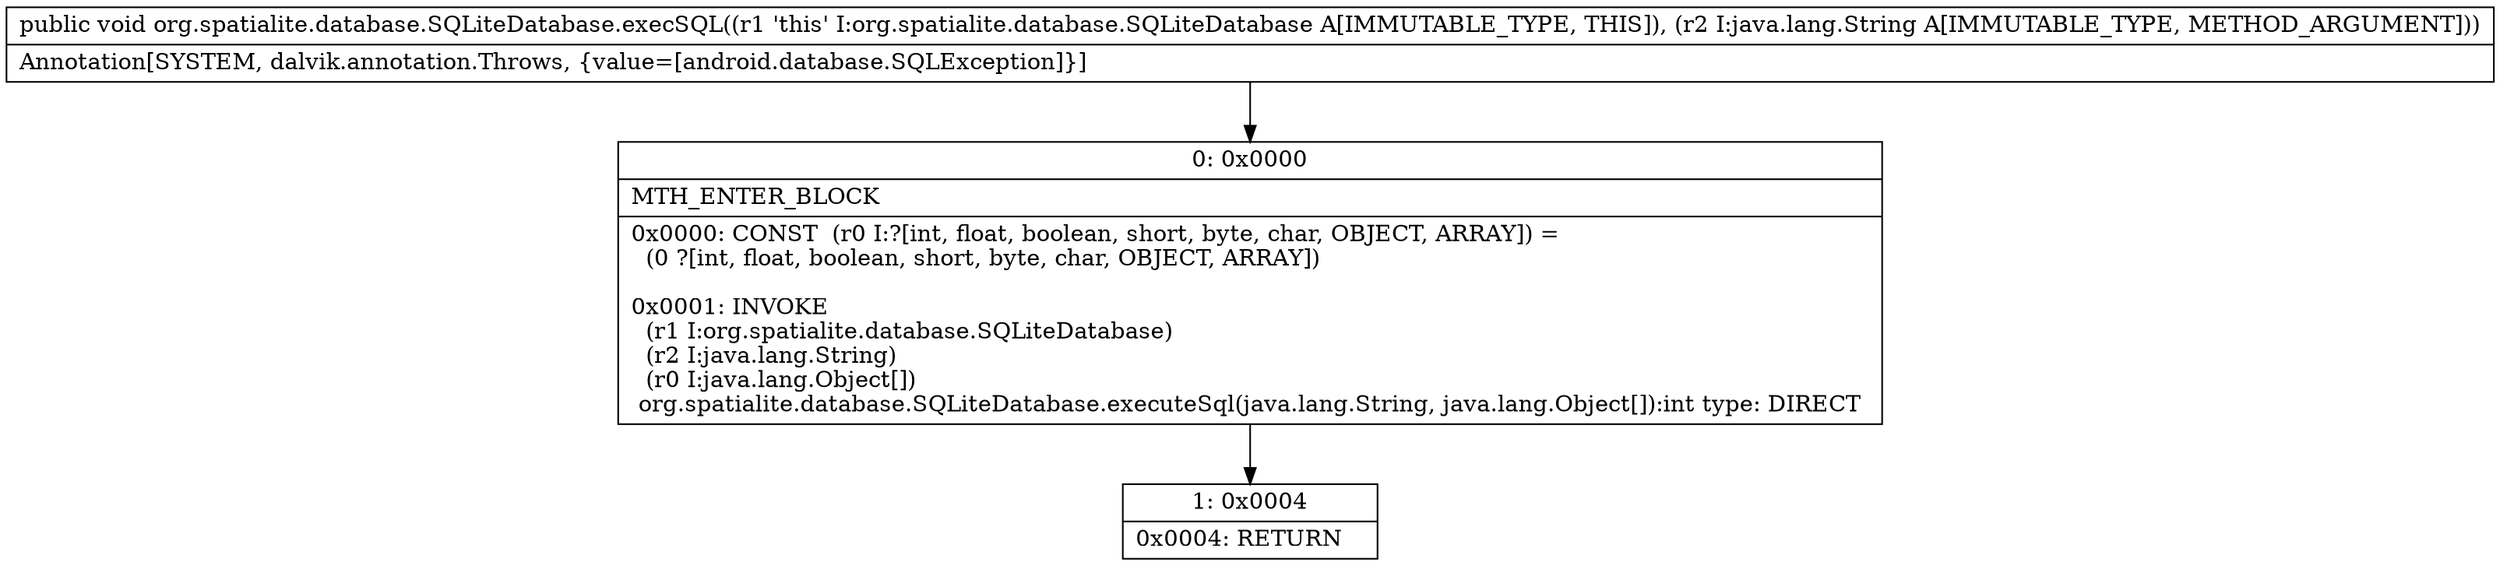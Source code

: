 digraph "CFG fororg.spatialite.database.SQLiteDatabase.execSQL(Ljava\/lang\/String;)V" {
Node_0 [shape=record,label="{0\:\ 0x0000|MTH_ENTER_BLOCK\l|0x0000: CONST  (r0 I:?[int, float, boolean, short, byte, char, OBJECT, ARRAY]) = \l  (0 ?[int, float, boolean, short, byte, char, OBJECT, ARRAY])\l \l0x0001: INVOKE  \l  (r1 I:org.spatialite.database.SQLiteDatabase)\l  (r2 I:java.lang.String)\l  (r0 I:java.lang.Object[])\l org.spatialite.database.SQLiteDatabase.executeSql(java.lang.String, java.lang.Object[]):int type: DIRECT \l}"];
Node_1 [shape=record,label="{1\:\ 0x0004|0x0004: RETURN   \l}"];
MethodNode[shape=record,label="{public void org.spatialite.database.SQLiteDatabase.execSQL((r1 'this' I:org.spatialite.database.SQLiteDatabase A[IMMUTABLE_TYPE, THIS]), (r2 I:java.lang.String A[IMMUTABLE_TYPE, METHOD_ARGUMENT]))  | Annotation[SYSTEM, dalvik.annotation.Throws, \{value=[android.database.SQLException]\}]\l}"];
MethodNode -> Node_0;
Node_0 -> Node_1;
}

